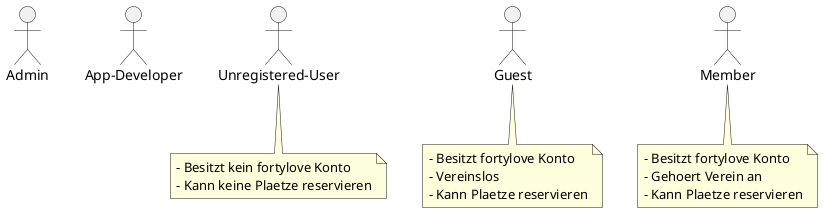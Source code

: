 @startuml
actor :Admin:
actor :App-Developer:
actor :Unregistered-User:
note bottom: - Besitzt kein fortylove Konto\n- Kann keine Plaetze reservieren
actor :Guest:
note bottom: - Besitzt fortylove Konto\n- Vereinslos\n- Kann Plaetze reservieren
actor :Member:
note bottom: - Besitzt fortylove Konto\n- Gehoert Verein an\n- Kann Plaetze reservieren
@enduml
